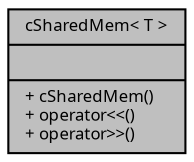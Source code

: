 digraph "cSharedMem&lt; T &gt;"
{
  edge [fontname="Sans",fontsize="8",labelfontname="Sans",labelfontsize="8"];
  node [fontname="Sans",fontsize="8",shape=record];
  Node1 [label="{cSharedMem\< T \>\n||+ cSharedMem()\l+ operator\<\<()\l+ operator\>\>()\l}",height=0.2,width=0.4,color="black", fillcolor="grey75", style="filled", fontcolor="black"];
}
